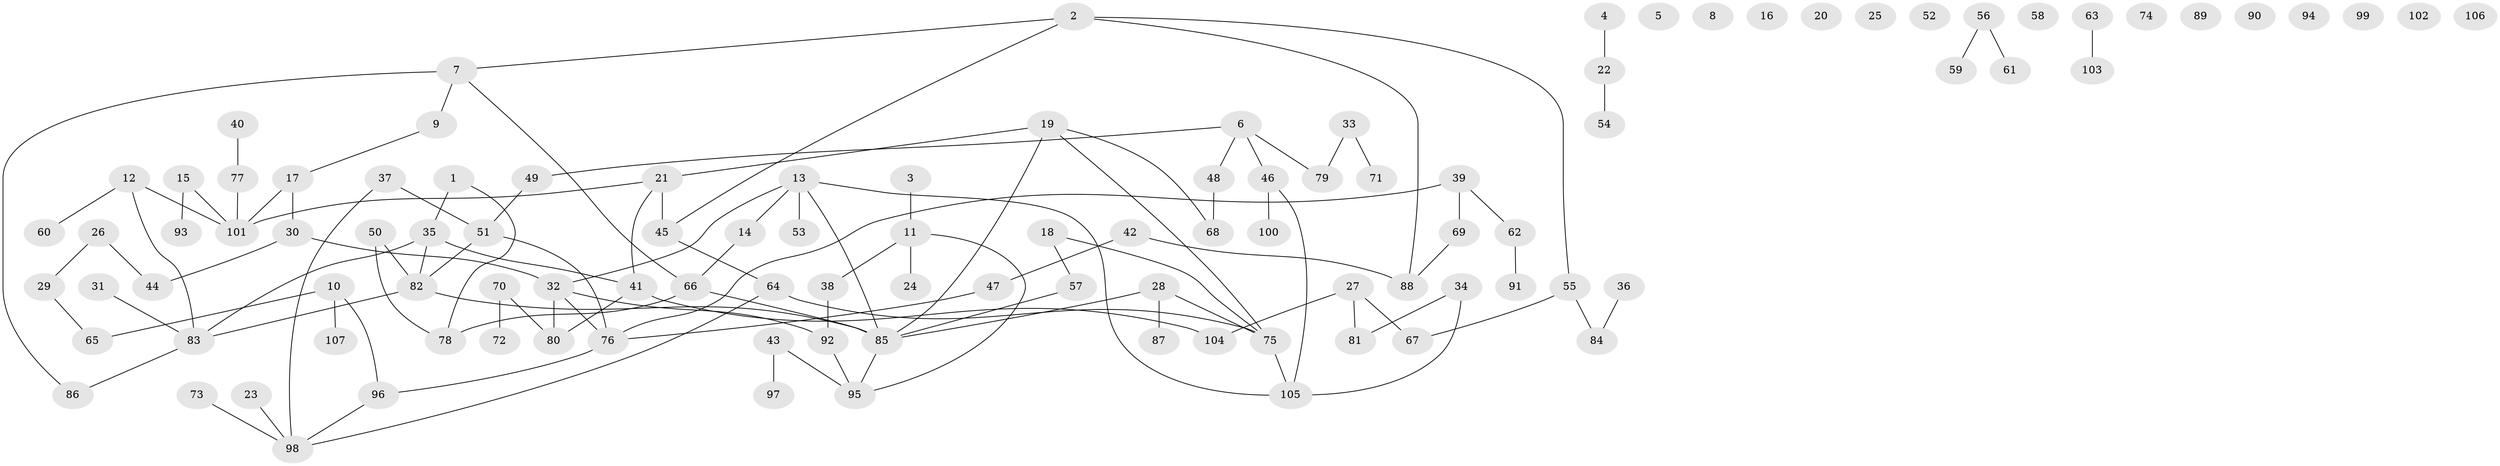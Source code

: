 // coarse degree distribution, {3: 0.15384615384615385, 1: 0.2692307692307692, 2: 0.23076923076923078, 5: 0.1346153846153846, 4: 0.15384615384615385, 7: 0.019230769230769232, 10: 0.019230769230769232, 6: 0.019230769230769232}
// Generated by graph-tools (version 1.1) at 2025/35/03/04/25 23:35:49]
// undirected, 107 vertices, 116 edges
graph export_dot {
  node [color=gray90,style=filled];
  1;
  2;
  3;
  4;
  5;
  6;
  7;
  8;
  9;
  10;
  11;
  12;
  13;
  14;
  15;
  16;
  17;
  18;
  19;
  20;
  21;
  22;
  23;
  24;
  25;
  26;
  27;
  28;
  29;
  30;
  31;
  32;
  33;
  34;
  35;
  36;
  37;
  38;
  39;
  40;
  41;
  42;
  43;
  44;
  45;
  46;
  47;
  48;
  49;
  50;
  51;
  52;
  53;
  54;
  55;
  56;
  57;
  58;
  59;
  60;
  61;
  62;
  63;
  64;
  65;
  66;
  67;
  68;
  69;
  70;
  71;
  72;
  73;
  74;
  75;
  76;
  77;
  78;
  79;
  80;
  81;
  82;
  83;
  84;
  85;
  86;
  87;
  88;
  89;
  90;
  91;
  92;
  93;
  94;
  95;
  96;
  97;
  98;
  99;
  100;
  101;
  102;
  103;
  104;
  105;
  106;
  107;
  1 -- 35;
  1 -- 78;
  2 -- 7;
  2 -- 45;
  2 -- 55;
  2 -- 88;
  3 -- 11;
  4 -- 22;
  6 -- 46;
  6 -- 48;
  6 -- 49;
  6 -- 79;
  7 -- 9;
  7 -- 66;
  7 -- 86;
  9 -- 17;
  10 -- 65;
  10 -- 96;
  10 -- 107;
  11 -- 24;
  11 -- 38;
  11 -- 95;
  12 -- 60;
  12 -- 83;
  12 -- 101;
  13 -- 14;
  13 -- 32;
  13 -- 53;
  13 -- 85;
  13 -- 105;
  14 -- 66;
  15 -- 93;
  15 -- 101;
  17 -- 30;
  17 -- 101;
  18 -- 57;
  18 -- 75;
  19 -- 21;
  19 -- 68;
  19 -- 75;
  19 -- 85;
  21 -- 41;
  21 -- 45;
  21 -- 101;
  22 -- 54;
  23 -- 98;
  26 -- 29;
  26 -- 44;
  27 -- 67;
  27 -- 81;
  27 -- 104;
  28 -- 75;
  28 -- 85;
  28 -- 87;
  29 -- 65;
  30 -- 32;
  30 -- 44;
  31 -- 83;
  32 -- 76;
  32 -- 80;
  32 -- 92;
  33 -- 71;
  33 -- 79;
  34 -- 81;
  34 -- 105;
  35 -- 41;
  35 -- 82;
  35 -- 83;
  36 -- 84;
  37 -- 51;
  37 -- 98;
  38 -- 92;
  39 -- 62;
  39 -- 69;
  39 -- 76;
  40 -- 77;
  41 -- 80;
  41 -- 104;
  42 -- 47;
  42 -- 88;
  43 -- 95;
  43 -- 97;
  45 -- 64;
  46 -- 100;
  46 -- 105;
  47 -- 76;
  48 -- 68;
  49 -- 51;
  50 -- 78;
  50 -- 82;
  51 -- 76;
  51 -- 82;
  55 -- 67;
  55 -- 84;
  56 -- 59;
  56 -- 61;
  57 -- 85;
  62 -- 91;
  63 -- 103;
  64 -- 75;
  64 -- 98;
  66 -- 78;
  66 -- 85;
  69 -- 88;
  70 -- 72;
  70 -- 80;
  73 -- 98;
  75 -- 105;
  76 -- 96;
  77 -- 101;
  82 -- 83;
  82 -- 85;
  83 -- 86;
  85 -- 95;
  92 -- 95;
  96 -- 98;
}
